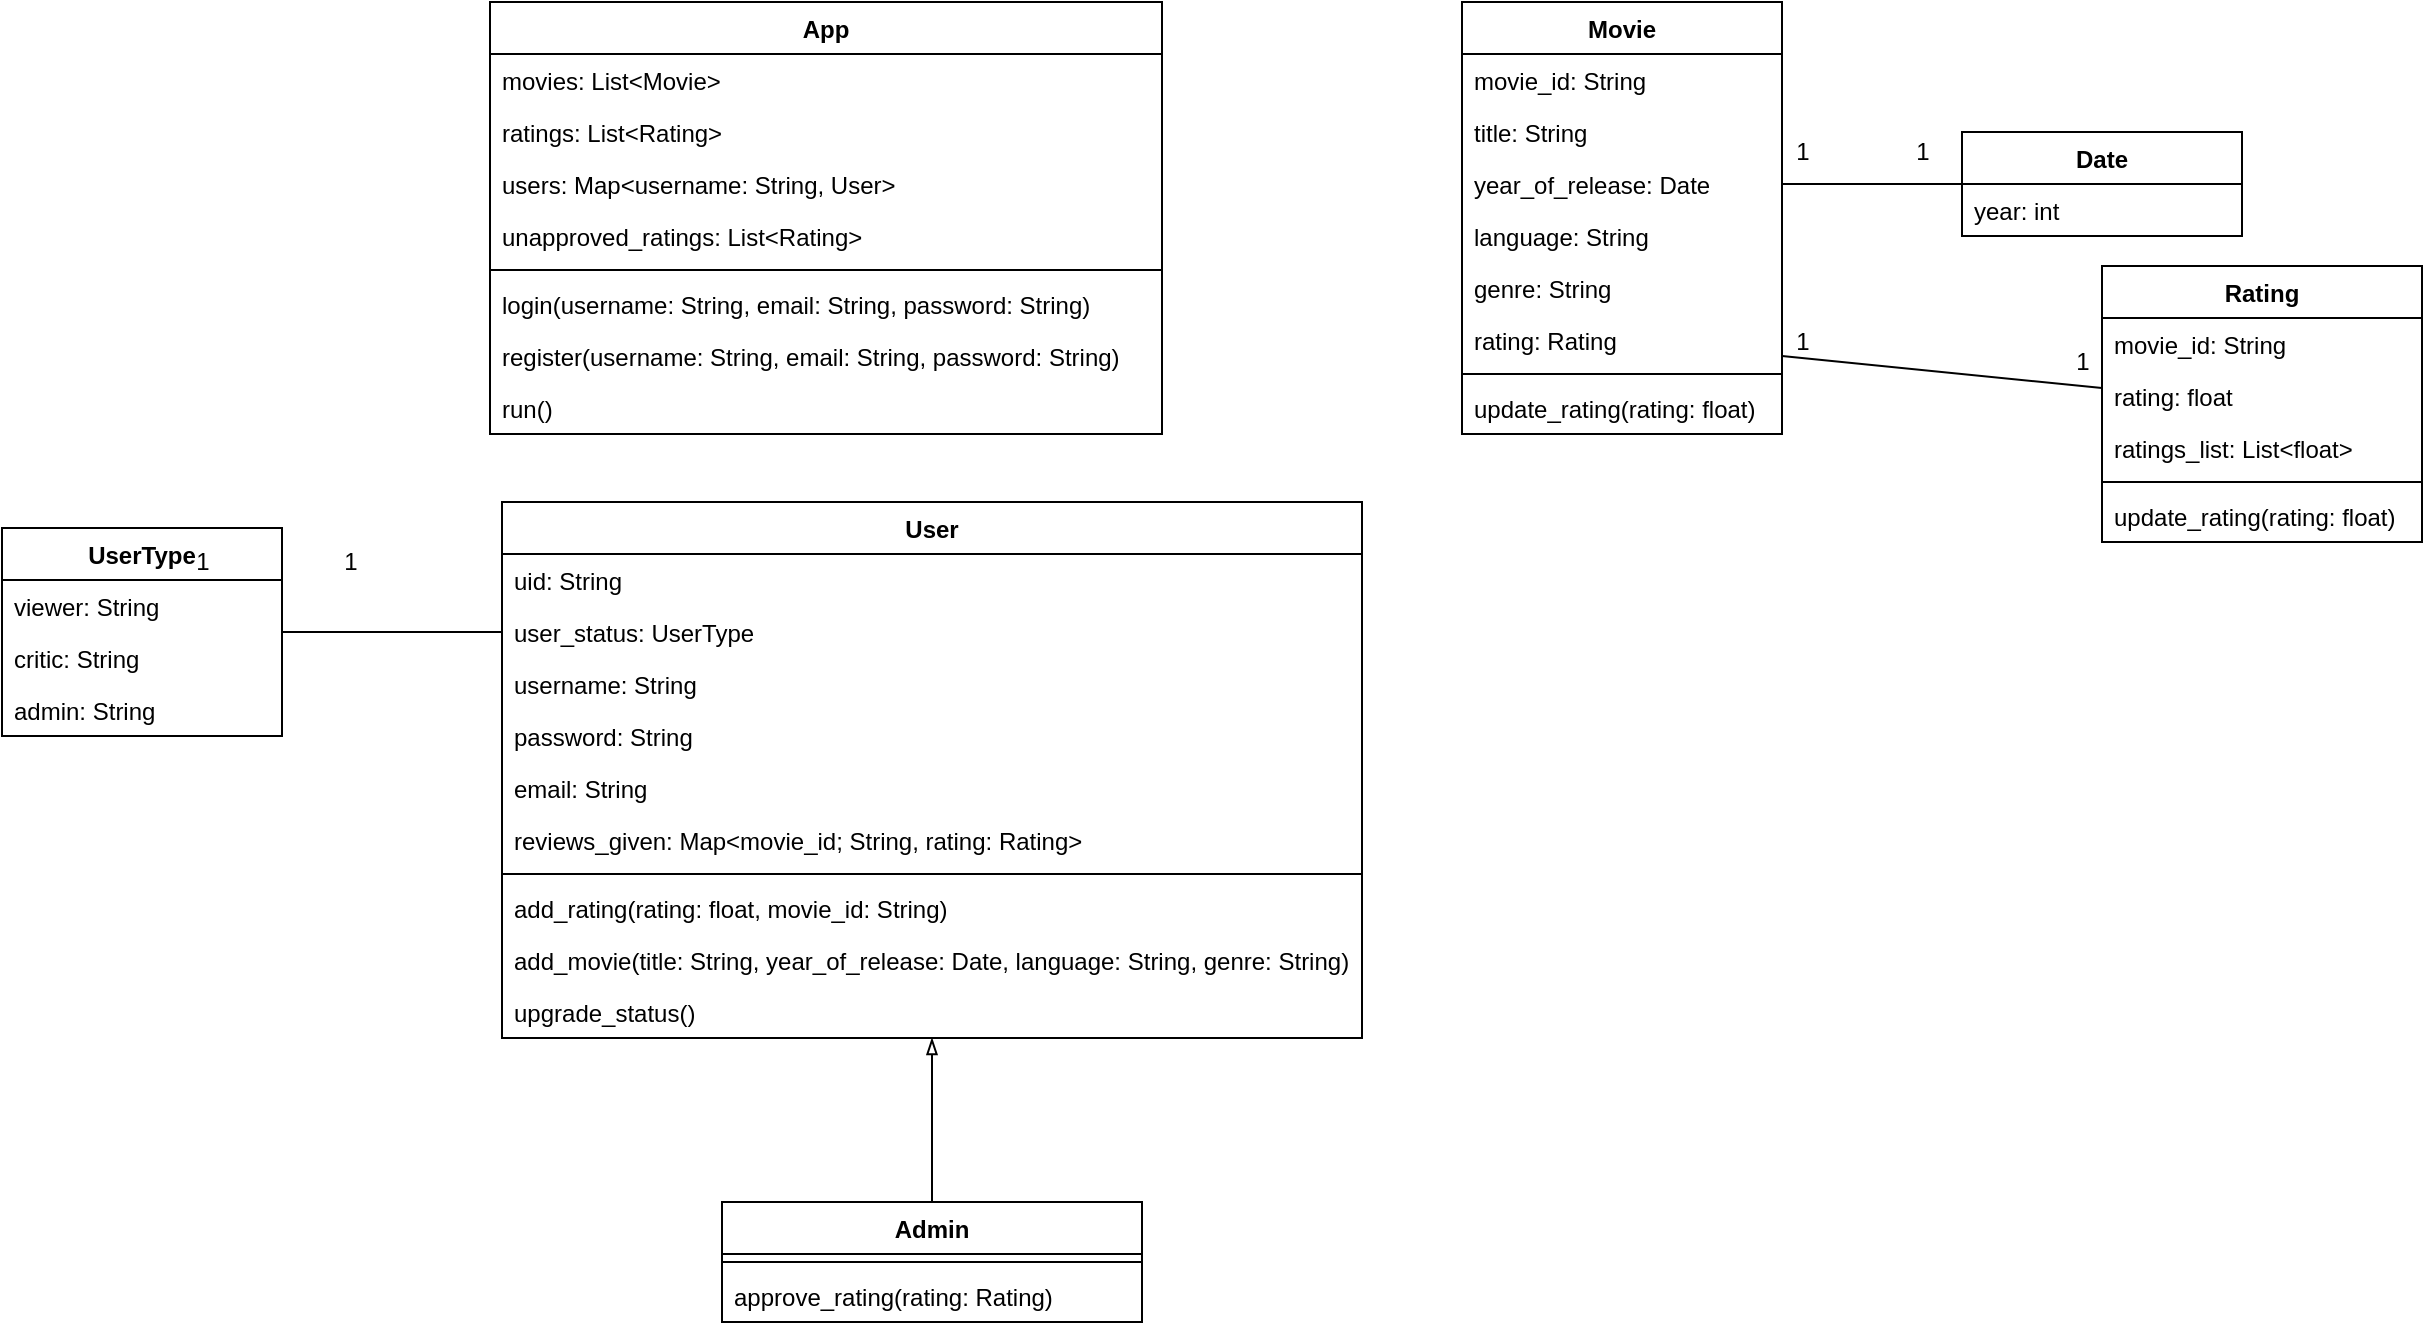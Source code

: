 <mxfile version="14.8.4" type="device"><diagram id="C5RBs43oDa-KdzZeNtuy" name="Page-1"><mxGraphModel dx="2557" dy="972" grid="1" gridSize="10" guides="1" tooltips="1" connect="1" arrows="1" fold="1" page="1" pageScale="1" pageWidth="827" pageHeight="1169" math="0" shadow="0"><root><mxCell id="WIyWlLk6GJQsqaUBKTNV-0"/><mxCell id="WIyWlLk6GJQsqaUBKTNV-1" parent="WIyWlLk6GJQsqaUBKTNV-0"/><mxCell id="VBIyJdgL8PP-Sc1gK8Wp-0" value="User" style="swimlane;fontStyle=1;align=center;verticalAlign=top;childLayout=stackLayout;horizontal=1;startSize=26;horizontalStack=0;resizeParent=1;resizeParentMax=0;resizeLast=0;collapsible=1;marginBottom=0;" vertex="1" parent="WIyWlLk6GJQsqaUBKTNV-1"><mxGeometry x="160" y="280" width="430" height="268" as="geometry"/></mxCell><mxCell id="VBIyJdgL8PP-Sc1gK8Wp-1" value="uid: String" style="text;strokeColor=none;fillColor=none;align=left;verticalAlign=top;spacingLeft=4;spacingRight=4;overflow=hidden;rotatable=0;points=[[0,0.5],[1,0.5]];portConstraint=eastwest;" vertex="1" parent="VBIyJdgL8PP-Sc1gK8Wp-0"><mxGeometry y="26" width="430" height="26" as="geometry"/></mxCell><mxCell id="VBIyJdgL8PP-Sc1gK8Wp-17" value="user_status: UserType" style="text;strokeColor=none;fillColor=none;align=left;verticalAlign=top;spacingLeft=4;spacingRight=4;overflow=hidden;rotatable=0;points=[[0,0.5],[1,0.5]];portConstraint=eastwest;" vertex="1" parent="VBIyJdgL8PP-Sc1gK8Wp-0"><mxGeometry y="52" width="430" height="26" as="geometry"/></mxCell><mxCell id="VBIyJdgL8PP-Sc1gK8Wp-39" value="username: String" style="text;strokeColor=none;fillColor=none;align=left;verticalAlign=top;spacingLeft=4;spacingRight=4;overflow=hidden;rotatable=0;points=[[0,0.5],[1,0.5]];portConstraint=eastwest;" vertex="1" parent="VBIyJdgL8PP-Sc1gK8Wp-0"><mxGeometry y="78" width="430" height="26" as="geometry"/></mxCell><mxCell id="VBIyJdgL8PP-Sc1gK8Wp-40" value="password: String" style="text;strokeColor=none;fillColor=none;align=left;verticalAlign=top;spacingLeft=4;spacingRight=4;overflow=hidden;rotatable=0;points=[[0,0.5],[1,0.5]];portConstraint=eastwest;" vertex="1" parent="VBIyJdgL8PP-Sc1gK8Wp-0"><mxGeometry y="104" width="430" height="26" as="geometry"/></mxCell><mxCell id="VBIyJdgL8PP-Sc1gK8Wp-42" value="email: String" style="text;strokeColor=none;fillColor=none;align=left;verticalAlign=top;spacingLeft=4;spacingRight=4;overflow=hidden;rotatable=0;points=[[0,0.5],[1,0.5]];portConstraint=eastwest;" vertex="1" parent="VBIyJdgL8PP-Sc1gK8Wp-0"><mxGeometry y="130" width="430" height="26" as="geometry"/></mxCell><mxCell id="VBIyJdgL8PP-Sc1gK8Wp-69" value="reviews_given: Map&lt;movie_id; String, rating: Rating&gt;" style="text;strokeColor=none;fillColor=none;align=left;verticalAlign=top;spacingLeft=4;spacingRight=4;overflow=hidden;rotatable=0;points=[[0,0.5],[1,0.5]];portConstraint=eastwest;" vertex="1" parent="VBIyJdgL8PP-Sc1gK8Wp-0"><mxGeometry y="156" width="430" height="26" as="geometry"/></mxCell><mxCell id="VBIyJdgL8PP-Sc1gK8Wp-2" value="" style="line;strokeWidth=1;fillColor=none;align=left;verticalAlign=middle;spacingTop=-1;spacingLeft=3;spacingRight=3;rotatable=0;labelPosition=right;points=[];portConstraint=eastwest;" vertex="1" parent="VBIyJdgL8PP-Sc1gK8Wp-0"><mxGeometry y="182" width="430" height="8" as="geometry"/></mxCell><mxCell id="VBIyJdgL8PP-Sc1gK8Wp-3" value="add_rating(rating: float, movie_id: String)" style="text;strokeColor=none;fillColor=none;align=left;verticalAlign=top;spacingLeft=4;spacingRight=4;overflow=hidden;rotatable=0;points=[[0,0.5],[1,0.5]];portConstraint=eastwest;" vertex="1" parent="VBIyJdgL8PP-Sc1gK8Wp-0"><mxGeometry y="190" width="430" height="26" as="geometry"/></mxCell><mxCell id="VBIyJdgL8PP-Sc1gK8Wp-19" value="add_movie(title: String, year_of_release: Date, language: String, genre: String)" style="text;strokeColor=none;fillColor=none;align=left;verticalAlign=top;spacingLeft=4;spacingRight=4;overflow=hidden;rotatable=0;points=[[0,0.5],[1,0.5]];portConstraint=eastwest;" vertex="1" parent="VBIyJdgL8PP-Sc1gK8Wp-0"><mxGeometry y="216" width="430" height="26" as="geometry"/></mxCell><mxCell id="VBIyJdgL8PP-Sc1gK8Wp-43" value="upgrade_status()" style="text;strokeColor=none;fillColor=none;align=left;verticalAlign=top;spacingLeft=4;spacingRight=4;overflow=hidden;rotatable=0;points=[[0,0.5],[1,0.5]];portConstraint=eastwest;" vertex="1" parent="VBIyJdgL8PP-Sc1gK8Wp-0"><mxGeometry y="242" width="430" height="26" as="geometry"/></mxCell><mxCell id="VBIyJdgL8PP-Sc1gK8Wp-10" value="Movie" style="swimlane;fontStyle=1;align=center;verticalAlign=top;childLayout=stackLayout;horizontal=1;startSize=26;horizontalStack=0;resizeParent=1;resizeParentMax=0;resizeLast=0;collapsible=1;marginBottom=0;" vertex="1" parent="WIyWlLk6GJQsqaUBKTNV-1"><mxGeometry x="640" y="30" width="160" height="216" as="geometry"/></mxCell><mxCell id="VBIyJdgL8PP-Sc1gK8Wp-29" value="movie_id: String" style="text;strokeColor=none;fillColor=none;align=left;verticalAlign=top;spacingLeft=4;spacingRight=4;overflow=hidden;rotatable=0;points=[[0,0.5],[1,0.5]];portConstraint=eastwest;" vertex="1" parent="VBIyJdgL8PP-Sc1gK8Wp-10"><mxGeometry y="26" width="160" height="26" as="geometry"/></mxCell><mxCell id="VBIyJdgL8PP-Sc1gK8Wp-11" value="title: String" style="text;strokeColor=none;fillColor=none;align=left;verticalAlign=top;spacingLeft=4;spacingRight=4;overflow=hidden;rotatable=0;points=[[0,0.5],[1,0.5]];portConstraint=eastwest;" vertex="1" parent="VBIyJdgL8PP-Sc1gK8Wp-10"><mxGeometry y="52" width="160" height="26" as="geometry"/></mxCell><mxCell id="VBIyJdgL8PP-Sc1gK8Wp-14" value="year_of_release: Date" style="text;strokeColor=none;fillColor=none;align=left;verticalAlign=top;spacingLeft=4;spacingRight=4;overflow=hidden;rotatable=0;points=[[0,0.5],[1,0.5]];portConstraint=eastwest;" vertex="1" parent="VBIyJdgL8PP-Sc1gK8Wp-10"><mxGeometry y="78" width="160" height="26" as="geometry"/></mxCell><mxCell id="VBIyJdgL8PP-Sc1gK8Wp-15" value="language: String" style="text;strokeColor=none;fillColor=none;align=left;verticalAlign=top;spacingLeft=4;spacingRight=4;overflow=hidden;rotatable=0;points=[[0,0.5],[1,0.5]];portConstraint=eastwest;" vertex="1" parent="VBIyJdgL8PP-Sc1gK8Wp-10"><mxGeometry y="104" width="160" height="26" as="geometry"/></mxCell><mxCell id="VBIyJdgL8PP-Sc1gK8Wp-16" value="genre: String" style="text;strokeColor=none;fillColor=none;align=left;verticalAlign=top;spacingLeft=4;spacingRight=4;overflow=hidden;rotatable=0;points=[[0,0.5],[1,0.5]];portConstraint=eastwest;" vertex="1" parent="VBIyJdgL8PP-Sc1gK8Wp-10"><mxGeometry y="130" width="160" height="26" as="geometry"/></mxCell><mxCell id="VBIyJdgL8PP-Sc1gK8Wp-18" value="rating: Rating" style="text;strokeColor=none;fillColor=none;align=left;verticalAlign=top;spacingLeft=4;spacingRight=4;overflow=hidden;rotatable=0;points=[[0,0.5],[1,0.5]];portConstraint=eastwest;" vertex="1" parent="VBIyJdgL8PP-Sc1gK8Wp-10"><mxGeometry y="156" width="160" height="26" as="geometry"/></mxCell><mxCell id="VBIyJdgL8PP-Sc1gK8Wp-12" value="" style="line;strokeWidth=1;fillColor=none;align=left;verticalAlign=middle;spacingTop=-1;spacingLeft=3;spacingRight=3;rotatable=0;labelPosition=right;points=[];portConstraint=eastwest;" vertex="1" parent="VBIyJdgL8PP-Sc1gK8Wp-10"><mxGeometry y="182" width="160" height="8" as="geometry"/></mxCell><mxCell id="VBIyJdgL8PP-Sc1gK8Wp-13" value="update_rating(rating: float)" style="text;strokeColor=none;fillColor=none;align=left;verticalAlign=top;spacingLeft=4;spacingRight=4;overflow=hidden;rotatable=0;points=[[0,0.5],[1,0.5]];portConstraint=eastwest;" vertex="1" parent="VBIyJdgL8PP-Sc1gK8Wp-10"><mxGeometry y="190" width="160" height="26" as="geometry"/></mxCell><mxCell id="VBIyJdgL8PP-Sc1gK8Wp-27" style="edgeStyle=orthogonalEdgeStyle;rounded=0;orthogonalLoop=1;jettySize=auto;html=1;endArrow=blockThin;endFill=0;" edge="1" parent="WIyWlLk6GJQsqaUBKTNV-1" source="VBIyJdgL8PP-Sc1gK8Wp-20" target="VBIyJdgL8PP-Sc1gK8Wp-0"><mxGeometry relative="1" as="geometry"><mxPoint x="400" y="160" as="targetPoint"/></mxGeometry></mxCell><mxCell id="VBIyJdgL8PP-Sc1gK8Wp-20" value="Admin" style="swimlane;fontStyle=1;align=center;verticalAlign=top;childLayout=stackLayout;horizontal=1;startSize=26;horizontalStack=0;resizeParent=1;resizeParentMax=0;resizeLast=0;collapsible=1;marginBottom=0;" vertex="1" parent="WIyWlLk6GJQsqaUBKTNV-1"><mxGeometry x="270" y="630" width="210" height="60" as="geometry"/></mxCell><mxCell id="VBIyJdgL8PP-Sc1gK8Wp-23" value="" style="line;strokeWidth=1;fillColor=none;align=left;verticalAlign=middle;spacingTop=-1;spacingLeft=3;spacingRight=3;rotatable=0;labelPosition=right;points=[];portConstraint=eastwest;" vertex="1" parent="VBIyJdgL8PP-Sc1gK8Wp-20"><mxGeometry y="26" width="210" height="8" as="geometry"/></mxCell><mxCell id="VBIyJdgL8PP-Sc1gK8Wp-28" value="approve_rating(rating: Rating)" style="text;strokeColor=none;fillColor=none;align=left;verticalAlign=top;spacingLeft=4;spacingRight=4;overflow=hidden;rotatable=0;points=[[0,0.5],[1,0.5]];portConstraint=eastwest;" vertex="1" parent="VBIyJdgL8PP-Sc1gK8Wp-20"><mxGeometry y="34" width="210" height="26" as="geometry"/></mxCell><mxCell id="VBIyJdgL8PP-Sc1gK8Wp-30" value="UserType" style="swimlane;fontStyle=1;childLayout=stackLayout;horizontal=1;startSize=26;fillColor=none;horizontalStack=0;resizeParent=1;resizeParentMax=0;resizeLast=0;collapsible=1;marginBottom=0;" vertex="1" parent="WIyWlLk6GJQsqaUBKTNV-1"><mxGeometry x="-90" y="293" width="140" height="104" as="geometry"/></mxCell><mxCell id="VBIyJdgL8PP-Sc1gK8Wp-5" value="viewer: String" style="text;strokeColor=none;fillColor=none;align=left;verticalAlign=top;spacingLeft=4;spacingRight=4;overflow=hidden;rotatable=0;points=[[0,0.5],[1,0.5]];portConstraint=eastwest;" vertex="1" parent="VBIyJdgL8PP-Sc1gK8Wp-30"><mxGeometry y="26" width="140" height="26" as="geometry"/></mxCell><mxCell id="VBIyJdgL8PP-Sc1gK8Wp-8" value="critic: String" style="text;strokeColor=none;fillColor=none;align=left;verticalAlign=top;spacingLeft=4;spacingRight=4;overflow=hidden;rotatable=0;points=[[0,0.5],[1,0.5]];portConstraint=eastwest;" vertex="1" parent="VBIyJdgL8PP-Sc1gK8Wp-30"><mxGeometry y="52" width="140" height="26" as="geometry"/></mxCell><mxCell id="VBIyJdgL8PP-Sc1gK8Wp-9" value="admin: String" style="text;strokeColor=none;fillColor=none;align=left;verticalAlign=top;spacingLeft=4;spacingRight=4;overflow=hidden;rotatable=0;points=[[0,0.5],[1,0.5]];portConstraint=eastwest;" vertex="1" parent="VBIyJdgL8PP-Sc1gK8Wp-30"><mxGeometry y="78" width="140" height="26" as="geometry"/></mxCell><mxCell id="VBIyJdgL8PP-Sc1gK8Wp-34" value="Rating" style="swimlane;fontStyle=1;align=center;verticalAlign=top;childLayout=stackLayout;horizontal=1;startSize=26;horizontalStack=0;resizeParent=1;resizeParentMax=0;resizeLast=0;collapsible=1;marginBottom=0;" vertex="1" parent="WIyWlLk6GJQsqaUBKTNV-1"><mxGeometry x="960" y="162" width="160" height="138" as="geometry"/></mxCell><mxCell id="VBIyJdgL8PP-Sc1gK8Wp-44" value="movie_id: String" style="text;strokeColor=none;fillColor=none;align=left;verticalAlign=top;spacingLeft=4;spacingRight=4;overflow=hidden;rotatable=0;points=[[0,0.5],[1,0.5]];portConstraint=eastwest;" vertex="1" parent="VBIyJdgL8PP-Sc1gK8Wp-34"><mxGeometry y="26" width="160" height="26" as="geometry"/></mxCell><mxCell id="VBIyJdgL8PP-Sc1gK8Wp-35" value="rating: float" style="text;strokeColor=none;fillColor=none;align=left;verticalAlign=top;spacingLeft=4;spacingRight=4;overflow=hidden;rotatable=0;points=[[0,0.5],[1,0.5]];portConstraint=eastwest;" vertex="1" parent="VBIyJdgL8PP-Sc1gK8Wp-34"><mxGeometry y="52" width="160" height="26" as="geometry"/></mxCell><mxCell id="VBIyJdgL8PP-Sc1gK8Wp-38" value="ratings_list: List&lt;float&gt;" style="text;strokeColor=none;fillColor=none;align=left;verticalAlign=top;spacingLeft=4;spacingRight=4;overflow=hidden;rotatable=0;points=[[0,0.5],[1,0.5]];portConstraint=eastwest;" vertex="1" parent="VBIyJdgL8PP-Sc1gK8Wp-34"><mxGeometry y="78" width="160" height="26" as="geometry"/></mxCell><mxCell id="VBIyJdgL8PP-Sc1gK8Wp-36" value="" style="line;strokeWidth=1;fillColor=none;align=left;verticalAlign=middle;spacingTop=-1;spacingLeft=3;spacingRight=3;rotatable=0;labelPosition=right;points=[];portConstraint=eastwest;" vertex="1" parent="VBIyJdgL8PP-Sc1gK8Wp-34"><mxGeometry y="104" width="160" height="8" as="geometry"/></mxCell><mxCell id="VBIyJdgL8PP-Sc1gK8Wp-37" value="update_rating(rating: float)" style="text;strokeColor=none;fillColor=none;align=left;verticalAlign=top;spacingLeft=4;spacingRight=4;overflow=hidden;rotatable=0;points=[[0,0.5],[1,0.5]];portConstraint=eastwest;" vertex="1" parent="VBIyJdgL8PP-Sc1gK8Wp-34"><mxGeometry y="112" width="160" height="26" as="geometry"/></mxCell><mxCell id="VBIyJdgL8PP-Sc1gK8Wp-45" value="App" style="swimlane;fontStyle=1;align=center;verticalAlign=top;childLayout=stackLayout;horizontal=1;startSize=26;horizontalStack=0;resizeParent=1;resizeParentMax=0;resizeLast=0;collapsible=1;marginBottom=0;" vertex="1" parent="WIyWlLk6GJQsqaUBKTNV-1"><mxGeometry x="154" y="30" width="336" height="216" as="geometry"/></mxCell><mxCell id="VBIyJdgL8PP-Sc1gK8Wp-46" value="movies: List&lt;Movie&gt;" style="text;strokeColor=none;fillColor=none;align=left;verticalAlign=top;spacingLeft=4;spacingRight=4;overflow=hidden;rotatable=0;points=[[0,0.5],[1,0.5]];portConstraint=eastwest;" vertex="1" parent="VBIyJdgL8PP-Sc1gK8Wp-45"><mxGeometry y="26" width="336" height="26" as="geometry"/></mxCell><mxCell id="VBIyJdgL8PP-Sc1gK8Wp-49" value="ratings: List&lt;Rating&gt;" style="text;strokeColor=none;fillColor=none;align=left;verticalAlign=top;spacingLeft=4;spacingRight=4;overflow=hidden;rotatable=0;points=[[0,0.5],[1,0.5]];portConstraint=eastwest;" vertex="1" parent="VBIyJdgL8PP-Sc1gK8Wp-45"><mxGeometry y="52" width="336" height="26" as="geometry"/></mxCell><mxCell id="VBIyJdgL8PP-Sc1gK8Wp-50" value="users: Map&lt;username: String, User&gt;" style="text;strokeColor=none;fillColor=none;align=left;verticalAlign=top;spacingLeft=4;spacingRight=4;overflow=hidden;rotatable=0;points=[[0,0.5],[1,0.5]];portConstraint=eastwest;" vertex="1" parent="VBIyJdgL8PP-Sc1gK8Wp-45"><mxGeometry y="78" width="336" height="26" as="geometry"/></mxCell><mxCell id="VBIyJdgL8PP-Sc1gK8Wp-58" value="unapproved_ratings: List&lt;Rating&gt;" style="text;strokeColor=none;fillColor=none;align=left;verticalAlign=top;spacingLeft=4;spacingRight=4;overflow=hidden;rotatable=0;points=[[0,0.5],[1,0.5]];portConstraint=eastwest;" vertex="1" parent="VBIyJdgL8PP-Sc1gK8Wp-45"><mxGeometry y="104" width="336" height="26" as="geometry"/></mxCell><mxCell id="VBIyJdgL8PP-Sc1gK8Wp-47" value="" style="line;strokeWidth=1;fillColor=none;align=left;verticalAlign=middle;spacingTop=-1;spacingLeft=3;spacingRight=3;rotatable=0;labelPosition=right;points=[];portConstraint=eastwest;" vertex="1" parent="VBIyJdgL8PP-Sc1gK8Wp-45"><mxGeometry y="130" width="336" height="8" as="geometry"/></mxCell><mxCell id="VBIyJdgL8PP-Sc1gK8Wp-48" value="login(username: String, email: String, password: String)" style="text;strokeColor=none;fillColor=none;align=left;verticalAlign=top;spacingLeft=4;spacingRight=4;overflow=hidden;rotatable=0;points=[[0,0.5],[1,0.5]];portConstraint=eastwest;" vertex="1" parent="VBIyJdgL8PP-Sc1gK8Wp-45"><mxGeometry y="138" width="336" height="26" as="geometry"/></mxCell><mxCell id="VBIyJdgL8PP-Sc1gK8Wp-57" value="register(username: String, email: String, password: String)" style="text;strokeColor=none;fillColor=none;align=left;verticalAlign=top;spacingLeft=4;spacingRight=4;overflow=hidden;rotatable=0;points=[[0,0.5],[1,0.5]];portConstraint=eastwest;" vertex="1" parent="VBIyJdgL8PP-Sc1gK8Wp-45"><mxGeometry y="164" width="336" height="26" as="geometry"/></mxCell><mxCell id="VBIyJdgL8PP-Sc1gK8Wp-52" value="run()" style="text;strokeColor=none;fillColor=none;align=left;verticalAlign=top;spacingLeft=4;spacingRight=4;overflow=hidden;rotatable=0;points=[[0,0.5],[1,0.5]];portConstraint=eastwest;" vertex="1" parent="VBIyJdgL8PP-Sc1gK8Wp-45"><mxGeometry y="190" width="336" height="26" as="geometry"/></mxCell><mxCell id="VBIyJdgL8PP-Sc1gK8Wp-53" value="Date" style="swimlane;fontStyle=1;childLayout=stackLayout;horizontal=1;startSize=26;fillColor=none;horizontalStack=0;resizeParent=1;resizeParentMax=0;resizeLast=0;collapsible=1;marginBottom=0;" vertex="1" parent="WIyWlLk6GJQsqaUBKTNV-1"><mxGeometry x="890" y="95" width="140" height="52" as="geometry"/></mxCell><mxCell id="VBIyJdgL8PP-Sc1gK8Wp-54" value="year: int" style="text;strokeColor=none;fillColor=none;align=left;verticalAlign=top;spacingLeft=4;spacingRight=4;overflow=hidden;rotatable=0;points=[[0,0.5],[1,0.5]];portConstraint=eastwest;" vertex="1" parent="VBIyJdgL8PP-Sc1gK8Wp-53"><mxGeometry y="26" width="140" height="26" as="geometry"/></mxCell><mxCell id="VBIyJdgL8PP-Sc1gK8Wp-60" value="" style="endArrow=none;html=1;" edge="1" parent="WIyWlLk6GJQsqaUBKTNV-1" source="VBIyJdgL8PP-Sc1gK8Wp-30" target="VBIyJdgL8PP-Sc1gK8Wp-17"><mxGeometry width="50" height="50" relative="1" as="geometry"><mxPoint x="350" y="440" as="sourcePoint"/><mxPoint x="400" y="390" as="targetPoint"/></mxGeometry></mxCell><mxCell id="VBIyJdgL8PP-Sc1gK8Wp-61" value="1" style="text;html=1;align=center;verticalAlign=middle;resizable=0;points=[];autosize=1;strokeColor=none;" vertex="1" parent="WIyWlLk6GJQsqaUBKTNV-1"><mxGeometry y="300" width="20" height="20" as="geometry"/></mxCell><mxCell id="VBIyJdgL8PP-Sc1gK8Wp-62" value="1" style="text;html=1;align=center;verticalAlign=middle;resizable=0;points=[];autosize=1;strokeColor=none;" vertex="1" parent="WIyWlLk6GJQsqaUBKTNV-1"><mxGeometry x="74" y="300" width="20" height="20" as="geometry"/></mxCell><mxCell id="VBIyJdgL8PP-Sc1gK8Wp-63" value="" style="endArrow=none;html=1;" edge="1" parent="WIyWlLk6GJQsqaUBKTNV-1" source="VBIyJdgL8PP-Sc1gK8Wp-14" target="VBIyJdgL8PP-Sc1gK8Wp-53"><mxGeometry width="50" height="50" relative="1" as="geometry"><mxPoint x="690" y="130" as="sourcePoint"/><mxPoint x="740" y="80" as="targetPoint"/></mxGeometry></mxCell><mxCell id="VBIyJdgL8PP-Sc1gK8Wp-64" value="1" style="text;html=1;align=center;verticalAlign=middle;resizable=0;points=[];autosize=1;strokeColor=none;" vertex="1" parent="WIyWlLk6GJQsqaUBKTNV-1"><mxGeometry x="800" y="95" width="20" height="20" as="geometry"/></mxCell><mxCell id="VBIyJdgL8PP-Sc1gK8Wp-65" value="1" style="text;html=1;align=center;verticalAlign=middle;resizable=0;points=[];autosize=1;strokeColor=none;" vertex="1" parent="WIyWlLk6GJQsqaUBKTNV-1"><mxGeometry x="860" y="95" width="20" height="20" as="geometry"/></mxCell><mxCell id="VBIyJdgL8PP-Sc1gK8Wp-66" value="" style="endArrow=none;html=1;" edge="1" parent="WIyWlLk6GJQsqaUBKTNV-1" source="VBIyJdgL8PP-Sc1gK8Wp-18" target="VBIyJdgL8PP-Sc1gK8Wp-34"><mxGeometry width="50" height="50" relative="1" as="geometry"><mxPoint x="810" y="196" as="sourcePoint"/><mxPoint x="900" y="196" as="targetPoint"/></mxGeometry></mxCell><mxCell id="VBIyJdgL8PP-Sc1gK8Wp-67" value="1" style="text;html=1;align=center;verticalAlign=middle;resizable=0;points=[];autosize=1;strokeColor=none;" vertex="1" parent="WIyWlLk6GJQsqaUBKTNV-1"><mxGeometry x="800" y="190" width="20" height="20" as="geometry"/></mxCell><mxCell id="VBIyJdgL8PP-Sc1gK8Wp-68" value="1" style="text;html=1;align=center;verticalAlign=middle;resizable=0;points=[];autosize=1;strokeColor=none;" vertex="1" parent="WIyWlLk6GJQsqaUBKTNV-1"><mxGeometry x="940" y="200" width="20" height="20" as="geometry"/></mxCell></root></mxGraphModel></diagram></mxfile>